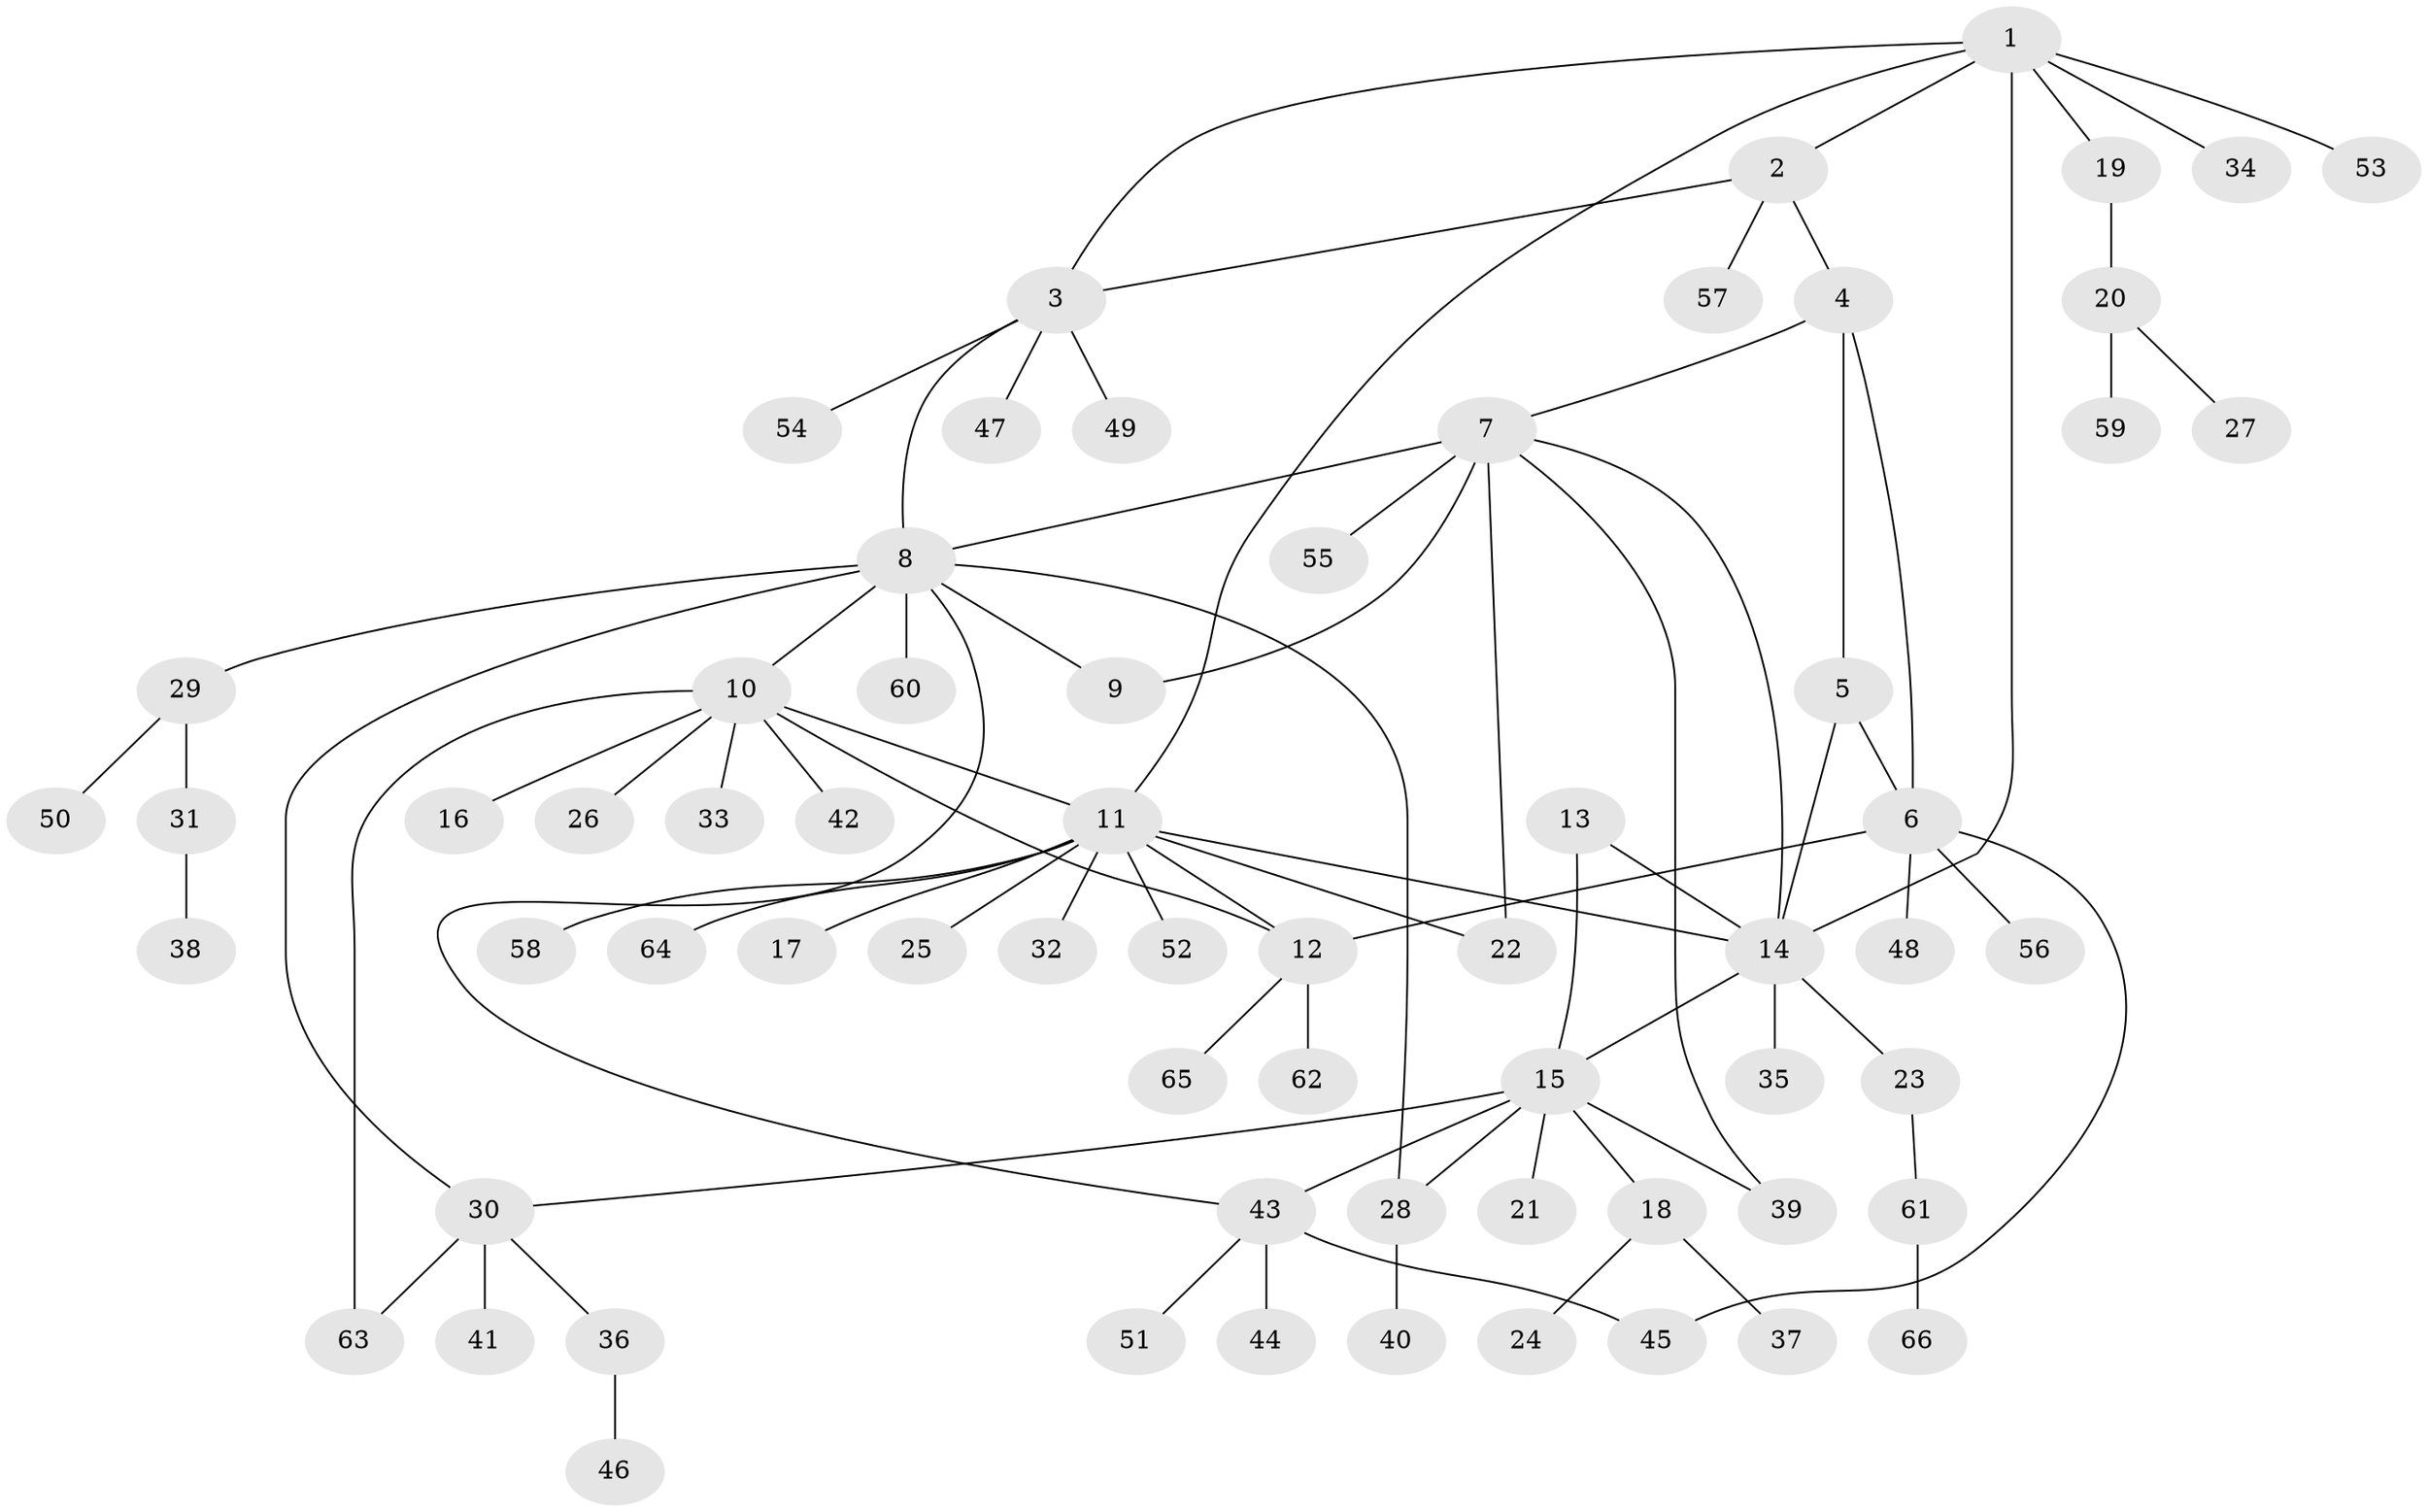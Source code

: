 // coarse degree distribution, {5: 0.03333333333333333, 3: 0.1, 4: 0.2, 6: 0.1, 8: 0.03333333333333333, 7: 0.03333333333333333, 2: 0.2, 1: 0.3}
// Generated by graph-tools (version 1.1) at 2025/52/03/04/25 22:52:06]
// undirected, 66 vertices, 83 edges
graph export_dot {
  node [color=gray90,style=filled];
  1;
  2;
  3;
  4;
  5;
  6;
  7;
  8;
  9;
  10;
  11;
  12;
  13;
  14;
  15;
  16;
  17;
  18;
  19;
  20;
  21;
  22;
  23;
  24;
  25;
  26;
  27;
  28;
  29;
  30;
  31;
  32;
  33;
  34;
  35;
  36;
  37;
  38;
  39;
  40;
  41;
  42;
  43;
  44;
  45;
  46;
  47;
  48;
  49;
  50;
  51;
  52;
  53;
  54;
  55;
  56;
  57;
  58;
  59;
  60;
  61;
  62;
  63;
  64;
  65;
  66;
  1 -- 2;
  1 -- 3;
  1 -- 11;
  1 -- 14;
  1 -- 19;
  1 -- 34;
  1 -- 53;
  2 -- 3;
  2 -- 4;
  2 -- 57;
  3 -- 8;
  3 -- 47;
  3 -- 49;
  3 -- 54;
  4 -- 5;
  4 -- 6;
  4 -- 7;
  5 -- 6;
  5 -- 14;
  6 -- 12;
  6 -- 45;
  6 -- 48;
  6 -- 56;
  7 -- 8;
  7 -- 9;
  7 -- 14;
  7 -- 22;
  7 -- 39;
  7 -- 55;
  8 -- 9;
  8 -- 10;
  8 -- 28;
  8 -- 29;
  8 -- 30;
  8 -- 43;
  8 -- 60;
  10 -- 11;
  10 -- 12;
  10 -- 16;
  10 -- 26;
  10 -- 33;
  10 -- 42;
  10 -- 63;
  11 -- 12;
  11 -- 14;
  11 -- 17;
  11 -- 22;
  11 -- 25;
  11 -- 32;
  11 -- 52;
  11 -- 58;
  11 -- 64;
  12 -- 62;
  12 -- 65;
  13 -- 14;
  13 -- 15;
  14 -- 15;
  14 -- 23;
  14 -- 35;
  15 -- 18;
  15 -- 21;
  15 -- 28;
  15 -- 30;
  15 -- 39;
  15 -- 43;
  18 -- 24;
  18 -- 37;
  19 -- 20;
  20 -- 27;
  20 -- 59;
  23 -- 61;
  28 -- 40;
  29 -- 31;
  29 -- 50;
  30 -- 36;
  30 -- 41;
  30 -- 63;
  31 -- 38;
  36 -- 46;
  43 -- 44;
  43 -- 45;
  43 -- 51;
  61 -- 66;
}
